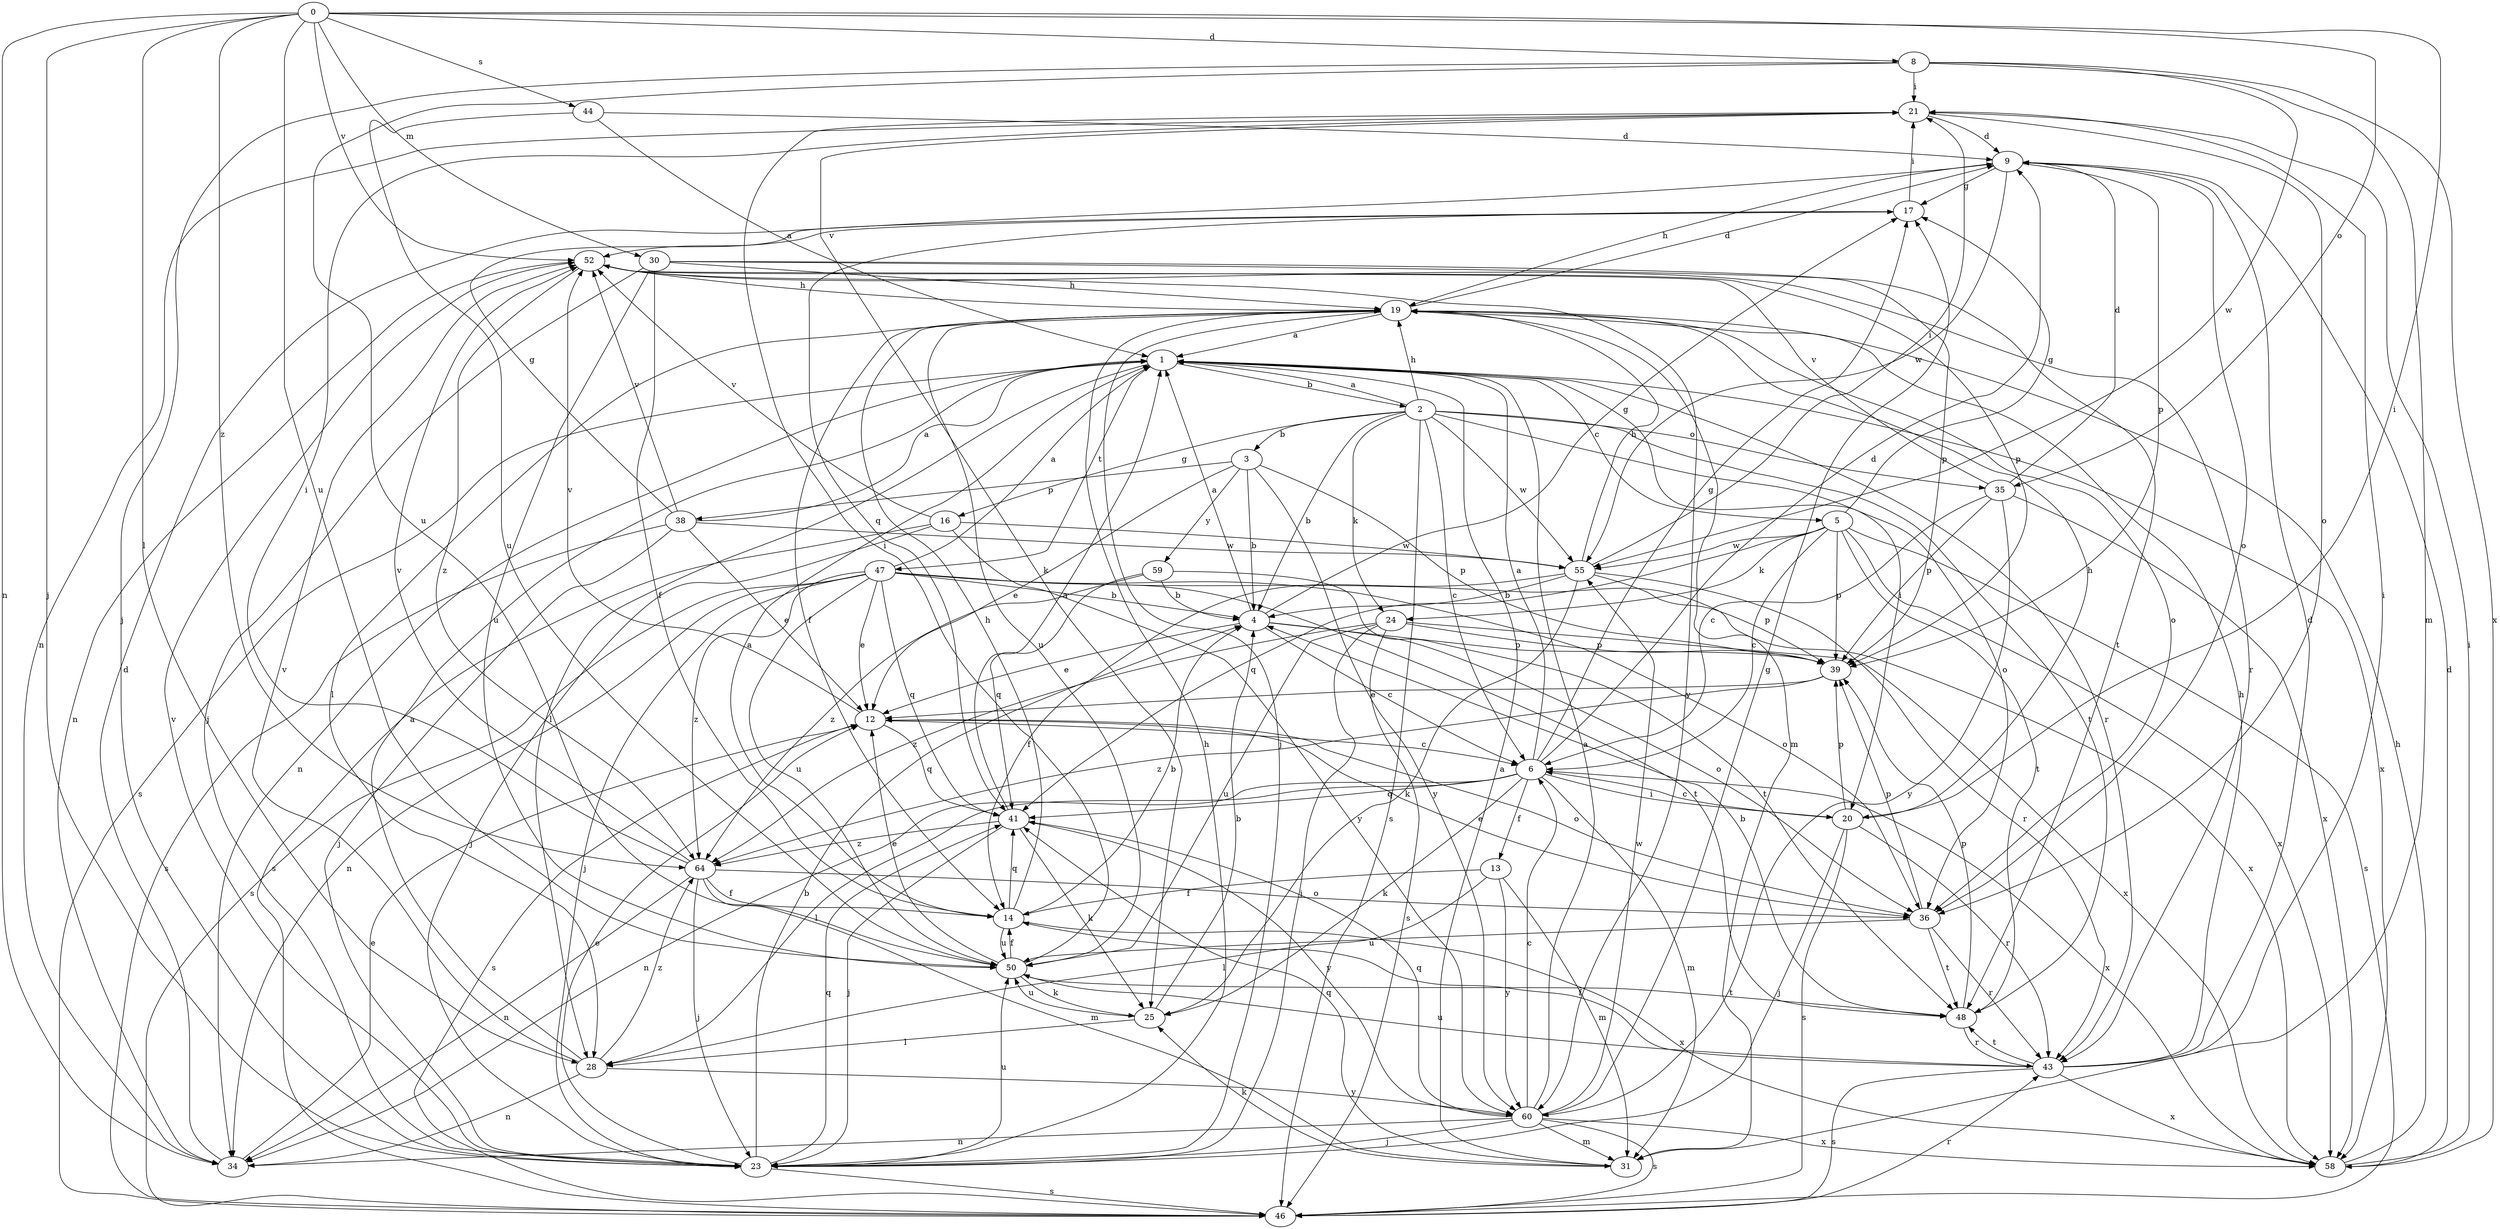 strict digraph  {
0;
1;
2;
3;
4;
5;
6;
8;
9;
12;
13;
14;
16;
17;
19;
20;
21;
23;
24;
25;
28;
30;
31;
34;
35;
36;
38;
39;
41;
43;
44;
46;
47;
48;
50;
52;
55;
58;
59;
60;
64;
0 -> 8  [label=d];
0 -> 20  [label=i];
0 -> 23  [label=j];
0 -> 28  [label=l];
0 -> 30  [label=m];
0 -> 34  [label=n];
0 -> 35  [label=o];
0 -> 44  [label=s];
0 -> 50  [label=u];
0 -> 52  [label=v];
0 -> 64  [label=z];
1 -> 2  [label=b];
1 -> 5  [label=c];
1 -> 20  [label=i];
1 -> 28  [label=l];
1 -> 34  [label=n];
1 -> 43  [label=r];
1 -> 46  [label=s];
1 -> 47  [label=t];
1 -> 58  [label=x];
2 -> 1  [label=a];
2 -> 3  [label=b];
2 -> 4  [label=b];
2 -> 6  [label=c];
2 -> 16  [label=g];
2 -> 19  [label=h];
2 -> 24  [label=k];
2 -> 35  [label=o];
2 -> 36  [label=o];
2 -> 46  [label=s];
2 -> 48  [label=t];
2 -> 55  [label=w];
3 -> 4  [label=b];
3 -> 12  [label=e];
3 -> 38  [label=p];
3 -> 39  [label=p];
3 -> 59  [label=y];
3 -> 60  [label=y];
4 -> 1  [label=a];
4 -> 6  [label=c];
4 -> 12  [label=e];
4 -> 17  [label=g];
4 -> 36  [label=o];
4 -> 39  [label=p];
5 -> 6  [label=c];
5 -> 17  [label=g];
5 -> 24  [label=k];
5 -> 39  [label=p];
5 -> 41  [label=q];
5 -> 46  [label=s];
5 -> 48  [label=t];
5 -> 55  [label=w];
5 -> 58  [label=x];
6 -> 1  [label=a];
6 -> 9  [label=d];
6 -> 13  [label=f];
6 -> 17  [label=g];
6 -> 20  [label=i];
6 -> 25  [label=k];
6 -> 28  [label=l];
6 -> 31  [label=m];
6 -> 34  [label=n];
6 -> 41  [label=q];
6 -> 58  [label=x];
8 -> 21  [label=i];
8 -> 23  [label=j];
8 -> 31  [label=m];
8 -> 50  [label=u];
8 -> 55  [label=w];
8 -> 58  [label=x];
9 -> 17  [label=g];
9 -> 19  [label=h];
9 -> 36  [label=o];
9 -> 39  [label=p];
9 -> 55  [label=w];
12 -> 6  [label=c];
12 -> 36  [label=o];
12 -> 41  [label=q];
12 -> 46  [label=s];
12 -> 52  [label=v];
13 -> 14  [label=f];
13 -> 28  [label=l];
13 -> 31  [label=m];
13 -> 60  [label=y];
14 -> 1  [label=a];
14 -> 4  [label=b];
14 -> 19  [label=h];
14 -> 41  [label=q];
14 -> 50  [label=u];
14 -> 58  [label=x];
16 -> 23  [label=j];
16 -> 46  [label=s];
16 -> 52  [label=v];
16 -> 55  [label=w];
16 -> 60  [label=y];
17 -> 21  [label=i];
17 -> 41  [label=q];
17 -> 52  [label=v];
19 -> 1  [label=a];
19 -> 9  [label=d];
19 -> 14  [label=f];
19 -> 23  [label=j];
19 -> 28  [label=l];
19 -> 31  [label=m];
19 -> 36  [label=o];
19 -> 50  [label=u];
20 -> 6  [label=c];
20 -> 19  [label=h];
20 -> 23  [label=j];
20 -> 39  [label=p];
20 -> 43  [label=r];
20 -> 46  [label=s];
21 -> 9  [label=d];
21 -> 25  [label=k];
21 -> 34  [label=n];
21 -> 36  [label=o];
23 -> 4  [label=b];
23 -> 12  [label=e];
23 -> 19  [label=h];
23 -> 41  [label=q];
23 -> 46  [label=s];
23 -> 50  [label=u];
23 -> 52  [label=v];
24 -> 23  [label=j];
24 -> 39  [label=p];
24 -> 46  [label=s];
24 -> 50  [label=u];
24 -> 58  [label=x];
24 -> 64  [label=z];
25 -> 4  [label=b];
25 -> 28  [label=l];
25 -> 50  [label=u];
28 -> 1  [label=a];
28 -> 34  [label=n];
28 -> 52  [label=v];
28 -> 60  [label=y];
28 -> 64  [label=z];
30 -> 14  [label=f];
30 -> 19  [label=h];
30 -> 23  [label=j];
30 -> 39  [label=p];
30 -> 48  [label=t];
30 -> 50  [label=u];
31 -> 1  [label=a];
31 -> 25  [label=k];
31 -> 41  [label=q];
34 -> 9  [label=d];
34 -> 12  [label=e];
35 -> 6  [label=c];
35 -> 9  [label=d];
35 -> 39  [label=p];
35 -> 52  [label=v];
35 -> 58  [label=x];
35 -> 60  [label=y];
36 -> 12  [label=e];
36 -> 39  [label=p];
36 -> 43  [label=r];
36 -> 48  [label=t];
36 -> 50  [label=u];
38 -> 1  [label=a];
38 -> 12  [label=e];
38 -> 17  [label=g];
38 -> 23  [label=j];
38 -> 46  [label=s];
38 -> 52  [label=v];
38 -> 55  [label=w];
39 -> 12  [label=e];
39 -> 64  [label=z];
41 -> 1  [label=a];
41 -> 23  [label=j];
41 -> 25  [label=k];
41 -> 60  [label=y];
41 -> 64  [label=z];
43 -> 9  [label=d];
43 -> 14  [label=f];
43 -> 19  [label=h];
43 -> 21  [label=i];
43 -> 46  [label=s];
43 -> 48  [label=t];
43 -> 50  [label=u];
43 -> 58  [label=x];
44 -> 1  [label=a];
44 -> 9  [label=d];
44 -> 50  [label=u];
46 -> 43  [label=r];
47 -> 1  [label=a];
47 -> 4  [label=b];
47 -> 12  [label=e];
47 -> 23  [label=j];
47 -> 34  [label=n];
47 -> 36  [label=o];
47 -> 41  [label=q];
47 -> 46  [label=s];
47 -> 48  [label=t];
47 -> 50  [label=u];
47 -> 58  [label=x];
47 -> 64  [label=z];
48 -> 4  [label=b];
48 -> 39  [label=p];
48 -> 43  [label=r];
50 -> 12  [label=e];
50 -> 14  [label=f];
50 -> 21  [label=i];
50 -> 25  [label=k];
50 -> 48  [label=t];
52 -> 19  [label=h];
52 -> 34  [label=n];
52 -> 39  [label=p];
52 -> 43  [label=r];
52 -> 60  [label=y];
52 -> 64  [label=z];
55 -> 4  [label=b];
55 -> 14  [label=f];
55 -> 19  [label=h];
55 -> 21  [label=i];
55 -> 25  [label=k];
55 -> 39  [label=p];
55 -> 43  [label=r];
58 -> 9  [label=d];
58 -> 19  [label=h];
58 -> 21  [label=i];
59 -> 4  [label=b];
59 -> 41  [label=q];
59 -> 48  [label=t];
59 -> 64  [label=z];
60 -> 1  [label=a];
60 -> 6  [label=c];
60 -> 17  [label=g];
60 -> 23  [label=j];
60 -> 31  [label=m];
60 -> 34  [label=n];
60 -> 41  [label=q];
60 -> 46  [label=s];
60 -> 55  [label=w];
60 -> 58  [label=x];
64 -> 14  [label=f];
64 -> 21  [label=i];
64 -> 23  [label=j];
64 -> 31  [label=m];
64 -> 34  [label=n];
64 -> 36  [label=o];
64 -> 52  [label=v];
}
